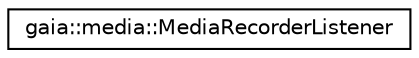 digraph G
{
  edge [fontname="Helvetica",fontsize="10",labelfontname="Helvetica",labelfontsize="10"];
  node [fontname="Helvetica",fontsize="10",shape=record];
  rankdir=LR;
  Node1 [label="gaia::media::MediaRecorderListener",height=0.2,width=0.4,color="black", fillcolor="white", style="filled",URL="$da/dc8/classgaia_1_1media_1_1_media_recorder_listener.html",tooltip="MediaRecorderListener specifies the methods used to notify the status of the MediaRecorder during the..."];
}
